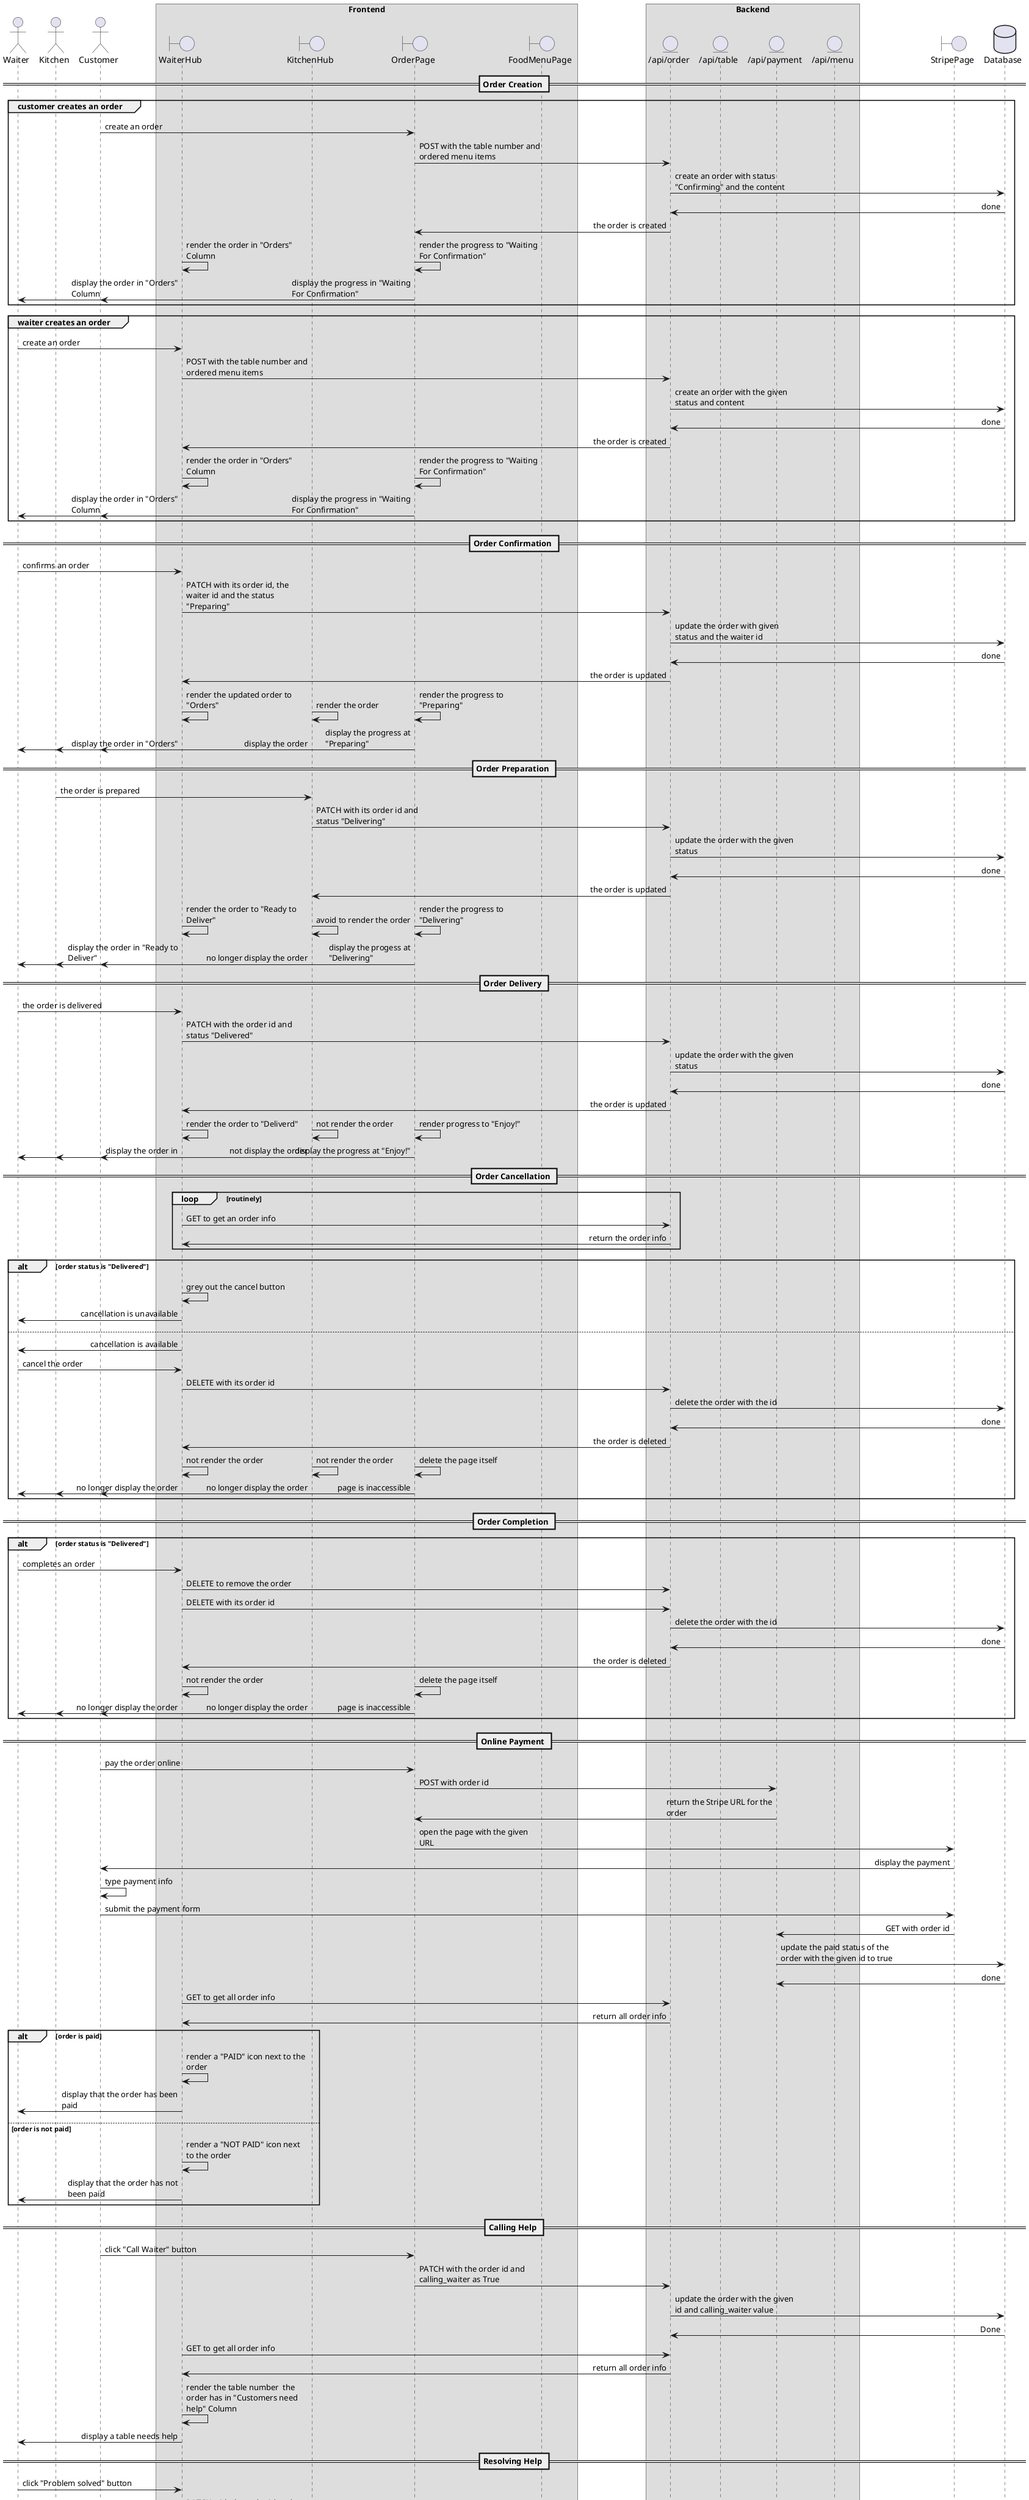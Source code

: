' This diagram is written in plantuml with the aid of
' jebbs' [PlantUML](https://marketplace.visualstudio.com/items?itemName=jebbs.plantuml) plugin in VSCode
@startuml
' diagram format
skinparam sequenceArrowThickness 1
skinparam maxmessagesize 200
skinparam BoxPadding 50
skinparam SequenceMessageAlign first
!pragma teoz true

' actors
actor Waiter
actor Kitchen
actor Customer
' frontend entities
box Frontend
boundary WaiterHub
boundary KitchenHub
boundary OrderPage
boundary FoodMenuPage
end box
' backend entities
box Backend
entity "/api/order" as OrderAPI
entity "/api/table" as TableAPI
entity "/api/payment" as PaymentAPI
entity "/api/menu" as MenuAPI
end box
' database entities
boundary StripePage
database Database
== Order Creation ==
group customer creates an order
Customer -> OrderPage: create an order
OrderPage -> OrderAPI: POST with the table number and ordered menu items
OrderAPI -> Database: create an order with status "Confirming" and the content
Database -> OrderAPI: done
OrderAPI -> OrderPage: the order is created
WaiterHub -> WaiterHub: render the order in "Orders" Column
& OrderPage -> OrderPage: render the progress to "Waiting For Confirmation"
WaiterHub -> Waiter: display the order in "Orders" Column
& OrderPage -> Customer: display the progress in "Waiting For Confirmation"
end group
group waiter creates an order
Waiter -> WaiterHub: create an order
WaiterHub -> OrderAPI: POST with the table number and ordered menu items
OrderAPI -> Database: create an order with the given status and content
Database -> OrderAPI: done
OrderAPI -> WaiterHub: the order is created
WaiterHub -> WaiterHub: render the order in "Orders" Column
& OrderPage -> OrderPage: render the progress to "Waiting For Confirmation"
WaiterHub -> Waiter: display the order in "Orders" Column
& OrderPage -> Customer: display the progress in "Waiting For Confirmation"
end group
== Order Confirmation ==
Waiter -> WaiterHub: confirms an order
WaiterHub -> OrderAPI: PATCH with its order id, the waiter id and the status "Preparing"
OrderAPI -> Database: update the order with given status and the waiter id
Database -> OrderAPI: done
OrderAPI -> WaiterHub: the order is updated
WaiterHub -> WaiterHub: render the updated order to "Orders"
& KitchenHub -> KitchenHub: render the order
& OrderPage -> OrderPage: render the progress to "Preparing"
KitchenHub -> Kitchen: display the order
& WaiterHub -> Waiter: display the order in "Orders"
& OrderPage -> Customer: display the progress at "Preparing"
== Order Preparation ==
Kitchen -> KitchenHub: the order is prepared
KitchenHub -> OrderAPI: PATCH with its order id and status "Delivering"
OrderAPI -> Database: update the order with the given status
Database -> OrderAPI: done
OrderAPI -> KitchenHub: the order is updated
KitchenHub -> KitchenHub: avoid to render the order
& WaiterHub -> WaiterHub: render the order to "Ready to Deliver"
& OrderPage -> OrderPage: render the progress to "Delivering"
KitchenHub -> Kitchen: no longer display the order
& WaiterHub -> Waiter: display the order in "Ready to Deliver"
& OrderPage -> Customer: display the progess at "Delivering"
== Order Delivery ==
Waiter -> WaiterHub: the order is delivered
WaiterHub -> OrderAPI: PATCH with the order id and status "Delivered"
OrderAPI -> Database: update the order with the given status
Database -> OrderAPI: done
OrderAPI -> WaiterHub: the order is updated
WaiterHub -> WaiterHub: render the order to "Deliverd"
& OrderPage -> OrderPage: render progress to "Enjoy!"
& KitchenHub -> KitchenHub: not render the order
WaiterHub -> Waiter: display the order in 
& KitchenHub -> Kitchen: not display the order
& OrderPage -> Customer: display the progress at "Enjoy!"
== Order Cancellation ==
loop routinely
WaiterHub -> OrderAPI: GET to get an order info
OrderAPI -> WaiterHub: return the order info
end loop
alt order status is "Delivered"
WaiterHub -> WaiterHub: grey out the cancel button
WaiterHub -> Waiter: cancellation is unavailable
else
WaiterHub -> Waiter: cancellation is available
Waiter -> WaiterHub: cancel the order
WaiterHub -> OrderAPI: DELETE with its order id
OrderAPI -> Database: delete the order with the id
Database -> OrderAPI: done
OrderAPI -> WaiterHub: the order is deleted
WaiterHub -> WaiterHub: not render the order
& KitchenHub -> KitchenHub: not render the order
& OrderPage -> OrderPage: delete the page itself
KitchenHub -> Kitchen: no longer display the order
& WaiterHub -> Waiter: no longer display the order
& OrderPage -> Customer: page is inaccessible
end alt
== Order Completion ==
alt order status is "Delivered"
Waiter -> WaiterHub: completes an order
WaiterHub -> OrderAPI: DELETE to remove the order
WaiterHub -> OrderAPI: DELETE with its order id
OrderAPI -> Database: delete the order with the id
Database -> OrderAPI: done
OrderAPI -> WaiterHub: the order is deleted
WaiterHub -> WaiterHub: not render the order
& OrderPage -> OrderPage: delete the page itself
KitchenHub -> Kitchen: no longer display the order
& WaiterHub -> Waiter: no longer display the order
& OrderPage -> Customer: page is inaccessible
end
== Online Payment ==
Customer -> OrderPage: pay the order online
OrderPage -> PaymentAPI: POST with order id
PaymentAPI -> OrderPage: return the Stripe URL for the order
OrderPage -> StripePage: open the page with the given URL
StripePage -> Customer: display the payment
Customer -> Customer: type payment info
Customer -> StripePage: submit the payment form
StripePage -> PaymentAPI: GET with order id
PaymentAPI -> Database: update the paid status of the order with the given id to true
Database -> PaymentAPI: done
WaiterHub -> OrderAPI: GET to get all order info
OrderAPI -> WaiterHub: return all order info
alt order is paid
WaiterHub -> WaiterHub: render a "PAID" icon next to the order
WaiterHub -> Waiter: display that the order has been paid
else order is not paid
WaiterHub -> WaiterHub: render a "NOT PAID" icon next to the order
WaiterHub -> Waiter: display that the order has not been paid
end alt
== Calling Help ==
Customer -> OrderPage: click "Call Waiter" button
OrderPage -> OrderAPI: PATCH with the order id and calling_waiter as True
OrderAPI -> Database: update the order with the given id and calling_waiter value
Database -> OrderAPI: Done
WaiterHub -> OrderAPI: GET to get all order info
OrderAPI -> WaiterHub: return all order info
WaiterHub -> WaiterHub: render the table number  the order has in "Customers need help" Column
WaiterHub -> Waiter: display a table needs help
== Resolving Help ==
Waiter -> WaiterHub: click "Problem solved" button
WaiterHub -> OrderAPI: PATCH with the order id and calling_waiter as False
OrderAPI -> Database: update the order with the given id and calling_waiter value
Database -> OrderAPI: Done
WaiterHub -> OrderAPI: GET to get all order info
OrderAPI -> WaiterHub: return all order info
WaiterHub -> WaiterHub: not render the table number the order has in "Customers need help" Column
WaiterHub -> Waiter: no longer display the table in "Customers need help" Column
== Viewing Food Menu ==
alt viewing food menu
Customer -> FoodMenuPage: view Food Menu
FoodMenuPage -> MenuAPI: GET all menu items under category "Food"
MenuAPI -> Database: fetch info of all menu items
Database -> MenuAPI: done
MenuAPI -> FoodMenuPage: return a list of food menu items
FoodMenuPage -> FoodMenuPage: return the list of menu items
FoodMenuPage -> Customer: display the list of menu items
else viewing drink menu
Customer -> FoodMenuPage: view Drink Menu
FoodMenuPage -> MenuAPI: GET all menu items under category "Drink"
MenuAPI -> Database: fetch info of all menu items
Database -> MenuAPI: done
MenuAPI -> FoodMenuPage: return a list of drink menu items
FoodMenuPage -> FoodMenuPage: return the list of menu items
FoodMenuPage -> Customer: display the list of menu items
end alt
@enduml
